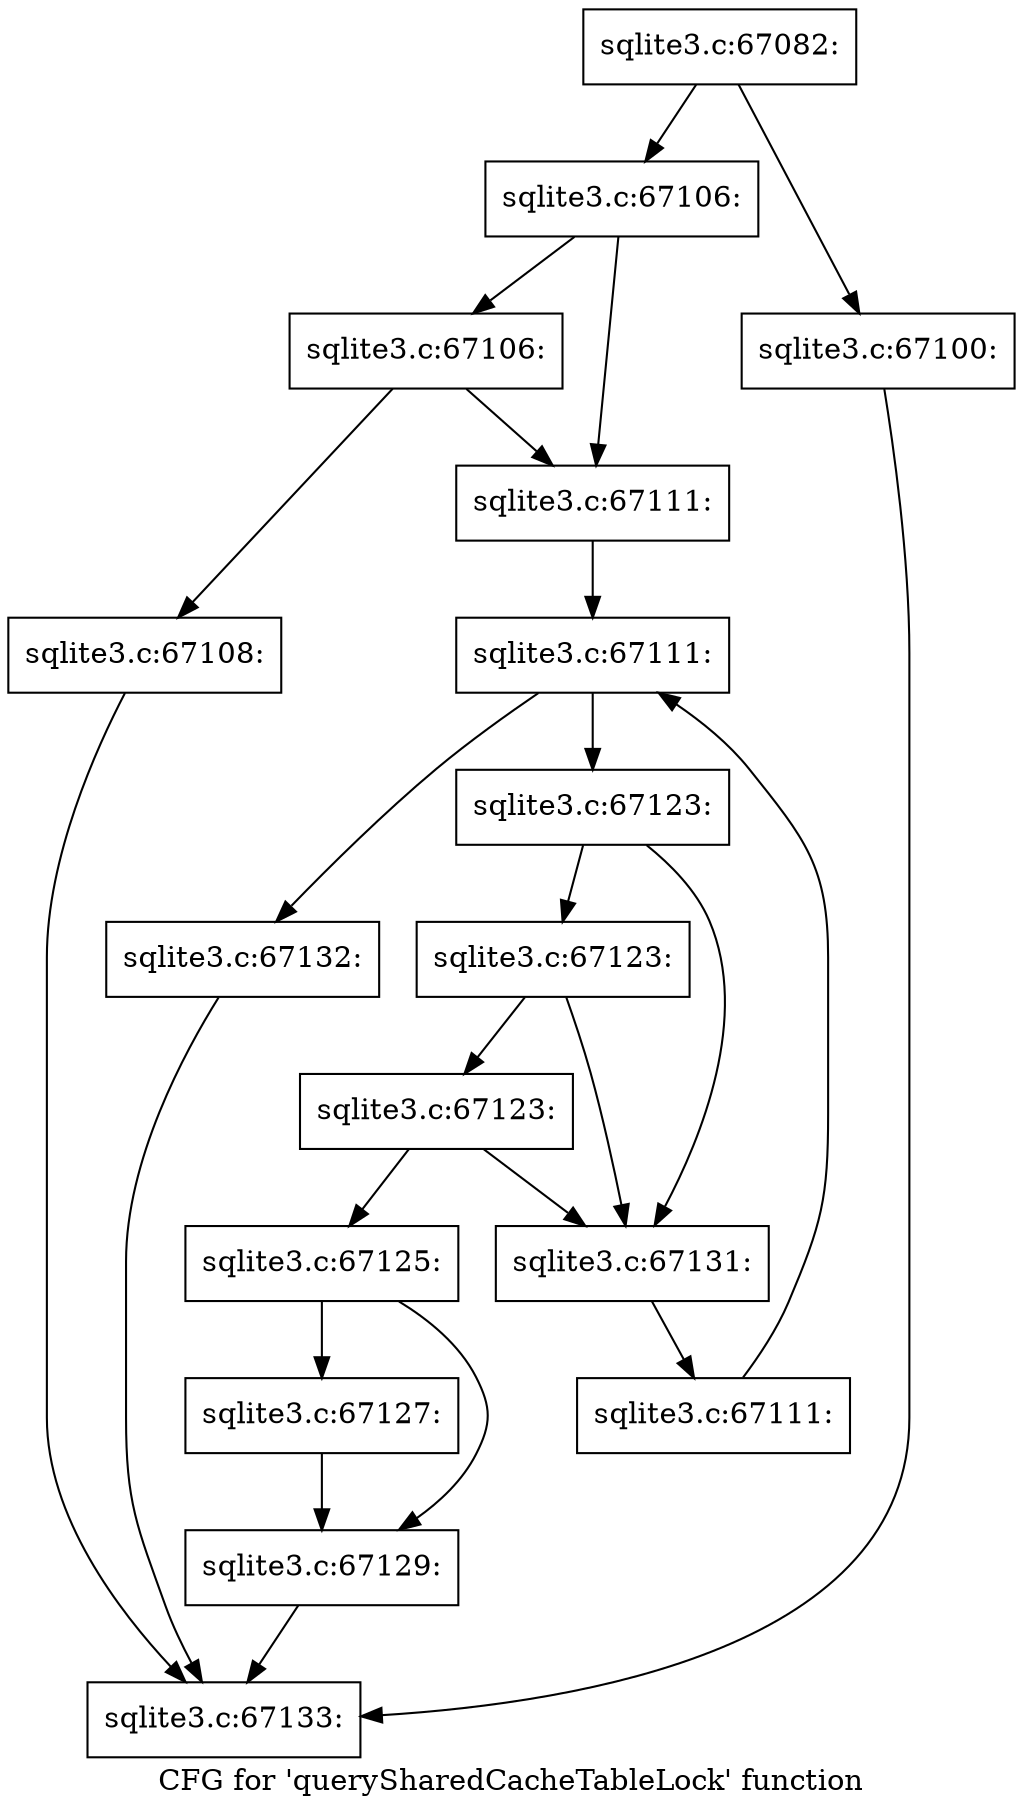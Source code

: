 digraph "CFG for 'querySharedCacheTableLock' function" {
	label="CFG for 'querySharedCacheTableLock' function";

	Node0x55c0f76dfb10 [shape=record,label="{sqlite3.c:67082:}"];
	Node0x55c0f76dfb10 -> Node0x55c0f76fab50;
	Node0x55c0f76dfb10 -> Node0x55c0f76fab00;
	Node0x55c0f76fab00 [shape=record,label="{sqlite3.c:67100:}"];
	Node0x55c0f76fab00 -> Node0x55c0f58afb50;
	Node0x55c0f76fab50 [shape=record,label="{sqlite3.c:67106:}"];
	Node0x55c0f76fab50 -> Node0x55c0f76fb130;
	Node0x55c0f76fab50 -> Node0x55c0f76fb0e0;
	Node0x55c0f76fb130 [shape=record,label="{sqlite3.c:67106:}"];
	Node0x55c0f76fb130 -> Node0x55c0f76fb090;
	Node0x55c0f76fb130 -> Node0x55c0f76fb0e0;
	Node0x55c0f76fb090 [shape=record,label="{sqlite3.c:67108:}"];
	Node0x55c0f76fb090 -> Node0x55c0f58afb50;
	Node0x55c0f76fb0e0 [shape=record,label="{sqlite3.c:67111:}"];
	Node0x55c0f76fb0e0 -> Node0x55c0f76fc100;
	Node0x55c0f76fc100 [shape=record,label="{sqlite3.c:67111:}"];
	Node0x55c0f76fc100 -> Node0x55c0f76fc320;
	Node0x55c0f76fc100 -> Node0x55c0f76fbd80;
	Node0x55c0f76fc320 [shape=record,label="{sqlite3.c:67123:}"];
	Node0x55c0f76fc320 -> Node0x55c0f76fc7e0;
	Node0x55c0f76fc320 -> Node0x55c0f76fc710;
	Node0x55c0f76fc7e0 [shape=record,label="{sqlite3.c:67123:}"];
	Node0x55c0f76fc7e0 -> Node0x55c0f76fc760;
	Node0x55c0f76fc7e0 -> Node0x55c0f76fc710;
	Node0x55c0f76fc760 [shape=record,label="{sqlite3.c:67123:}"];
	Node0x55c0f76fc760 -> Node0x55c0f76fc6c0;
	Node0x55c0f76fc760 -> Node0x55c0f76fc710;
	Node0x55c0f76fc6c0 [shape=record,label="{sqlite3.c:67125:}"];
	Node0x55c0f76fc6c0 -> Node0x55c0f76fd6f0;
	Node0x55c0f76fc6c0 -> Node0x55c0f76fd740;
	Node0x55c0f76fd6f0 [shape=record,label="{sqlite3.c:67127:}"];
	Node0x55c0f76fd6f0 -> Node0x55c0f76fd740;
	Node0x55c0f76fd740 [shape=record,label="{sqlite3.c:67129:}"];
	Node0x55c0f76fd740 -> Node0x55c0f58afb50;
	Node0x55c0f76fc710 [shape=record,label="{sqlite3.c:67131:}"];
	Node0x55c0f76fc710 -> Node0x55c0f76fc290;
	Node0x55c0f76fc290 [shape=record,label="{sqlite3.c:67111:}"];
	Node0x55c0f76fc290 -> Node0x55c0f76fc100;
	Node0x55c0f76fbd80 [shape=record,label="{sqlite3.c:67132:}"];
	Node0x55c0f76fbd80 -> Node0x55c0f58afb50;
	Node0x55c0f58afb50 [shape=record,label="{sqlite3.c:67133:}"];
}
